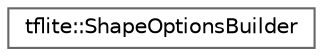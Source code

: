 digraph "Graphical Class Hierarchy"
{
 // LATEX_PDF_SIZE
  bgcolor="transparent";
  edge [fontname=Helvetica,fontsize=10,labelfontname=Helvetica,labelfontsize=10];
  node [fontname=Helvetica,fontsize=10,shape=box,height=0.2,width=0.4];
  rankdir="LR";
  Node0 [id="Node000000",label="tflite::ShapeOptionsBuilder",height=0.2,width=0.4,color="grey40", fillcolor="white", style="filled",URL="$structtflite_1_1_shape_options_builder.html",tooltip=" "];
}
